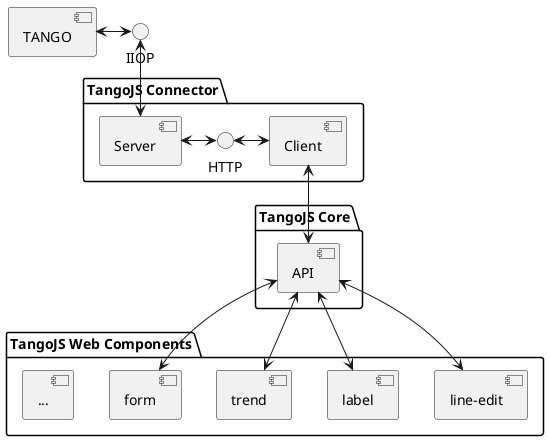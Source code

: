 @startuml

package "TangoJS Connector" {
  [Server] <-> HTTP
  HTTP <-> [Client]
}

package "TangoJS Core" {
  [API]
}

package "TangoJS Web Components" {
  [line-edit]
  [label]
  [trend]
  [form]
  [...]
}

[TANGO] <-> IIOP
IIOP <--> [Server]
[Client] <--> [API]
[API] <--> [line-edit]
[API] <--> [label]
[API] <--> [trend]
[API] <--> [form]

@enduml
